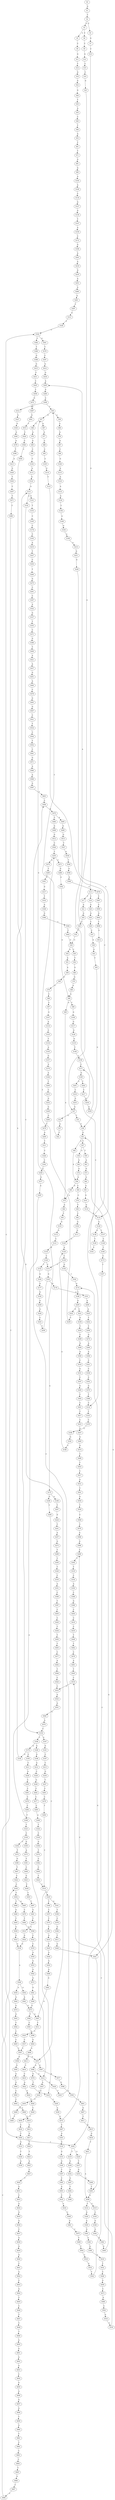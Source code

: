 strict digraph  {
	S0 -> S1 [ label = G ];
	S1 -> S2 [ label = T ];
	S2 -> S3 [ label = G ];
	S2 -> S4 [ label = C ];
	S3 -> S5 [ label = A ];
	S3 -> S6 [ label = C ];
	S4 -> S7 [ label = G ];
	S5 -> S8 [ label = C ];
	S6 -> S9 [ label = C ];
	S7 -> S10 [ label = C ];
	S8 -> S11 [ label = G ];
	S9 -> S12 [ label = G ];
	S10 -> S13 [ label = G ];
	S11 -> S14 [ label = T ];
	S12 -> S15 [ label = C ];
	S13 -> S16 [ label = C ];
	S13 -> S17 [ label = T ];
	S14 -> S18 [ label = G ];
	S15 -> S19 [ label = C ];
	S16 -> S20 [ label = A ];
	S17 -> S21 [ label = A ];
	S18 -> S22 [ label = G ];
	S19 -> S23 [ label = G ];
	S20 -> S24 [ label = G ];
	S21 -> S25 [ label = G ];
	S22 -> S26 [ label = G ];
	S23 -> S27 [ label = G ];
	S24 -> S28 [ label = C ];
	S25 -> S29 [ label = C ];
	S26 -> S30 [ label = T ];
	S27 -> S31 [ label = T ];
	S27 -> S32 [ label = A ];
	S28 -> S33 [ label = C ];
	S29 -> S34 [ label = C ];
	S30 -> S35 [ label = A ];
	S31 -> S36 [ label = G ];
	S32 -> S37 [ label = A ];
	S33 -> S38 [ label = G ];
	S34 -> S39 [ label = G ];
	S35 -> S40 [ label = C ];
	S36 -> S41 [ label = G ];
	S37 -> S42 [ label = C ];
	S38 -> S43 [ label = G ];
	S39 -> S44 [ label = A ];
	S39 -> S45 [ label = C ];
	S40 -> S46 [ label = T ];
	S41 -> S47 [ label = T ];
	S41 -> S48 [ label = A ];
	S42 -> S49 [ label = T ];
	S43 -> S50 [ label = T ];
	S44 -> S51 [ label = A ];
	S45 -> S52 [ label = T ];
	S46 -> S53 [ label = A ];
	S47 -> S54 [ label = G ];
	S47 -> S55 [ label = T ];
	S48 -> S56 [ label = A ];
	S49 -> S57 [ label = G ];
	S49 -> S58 [ label = A ];
	S50 -> S36 [ label = G ];
	S51 -> S59 [ label = A ];
	S52 -> S60 [ label = G ];
	S53 -> S61 [ label = T ];
	S54 -> S62 [ label = G ];
	S55 -> S63 [ label = A ];
	S56 -> S64 [ label = C ];
	S56 -> S65 [ label = G ];
	S57 -> S66 [ label = C ];
	S57 -> S67 [ label = G ];
	S58 -> S68 [ label = C ];
	S59 -> S69 [ label = C ];
	S60 -> S70 [ label = G ];
	S61 -> S71 [ label = T ];
	S62 -> S72 [ label = A ];
	S63 -> S73 [ label = G ];
	S64 -> S74 [ label = C ];
	S65 -> S75 [ label = A ];
	S66 -> S76 [ label = A ];
	S67 -> S77 [ label = A ];
	S68 -> S78 [ label = A ];
	S69 -> S79 [ label = C ];
	S70 -> S80 [ label = A ];
	S71 -> S81 [ label = G ];
	S72 -> S56 [ label = A ];
	S73 -> S82 [ label = A ];
	S74 -> S83 [ label = T ];
	S75 -> S84 [ label = A ];
	S76 -> S85 [ label = A ];
	S77 -> S86 [ label = C ];
	S78 -> S87 [ label = A ];
	S79 -> S88 [ label = C ];
	S80 -> S89 [ label = A ];
	S81 -> S90 [ label = G ];
	S82 -> S91 [ label = A ];
	S83 -> S92 [ label = C ];
	S84 -> S93 [ label = C ];
	S85 -> S94 [ label = C ];
	S86 -> S95 [ label = C ];
	S87 -> S96 [ label = C ];
	S88 -> S97 [ label = C ];
	S89 -> S98 [ label = T ];
	S89 -> S99 [ label = G ];
	S90 -> S100 [ label = A ];
	S91 -> S101 [ label = G ];
	S92 -> S102 [ label = G ];
	S93 -> S103 [ label = G ];
	S94 -> S104 [ label = C ];
	S95 -> S105 [ label = C ];
	S96 -> S106 [ label = G ];
	S97 -> S107 [ label = G ];
	S98 -> S108 [ label = G ];
	S99 -> S75 [ label = A ];
	S100 -> S109 [ label = A ];
	S101 -> S110 [ label = G ];
	S102 -> S111 [ label = G ];
	S103 -> S112 [ label = G ];
	S104 -> S113 [ label = A ];
	S105 -> S114 [ label = G ];
	S106 -> S115 [ label = A ];
	S107 -> S116 [ label = A ];
	S108 -> S117 [ label = G ];
	S109 -> S118 [ label = C ];
	S110 -> S119 [ label = G ];
	S111 -> S120 [ label = C ];
	S112 -> S121 [ label = C ];
	S113 -> S122 [ label = G ];
	S114 -> S123 [ label = T ];
	S115 -> S124 [ label = A ];
	S116 -> S125 [ label = C ];
	S117 -> S126 [ label = G ];
	S118 -> S127 [ label = G ];
	S119 -> S128 [ label = G ];
	S120 -> S129 [ label = A ];
	S121 -> S130 [ label = A ];
	S122 -> S131 [ label = A ];
	S123 -> S132 [ label = C ];
	S124 -> S133 [ label = A ];
	S125 -> S134 [ label = T ];
	S126 -> S135 [ label = G ];
	S127 -> S136 [ label = G ];
	S128 -> S137 [ label = T ];
	S128 -> S138 [ label = G ];
	S129 -> S139 [ label = C ];
	S130 -> S140 [ label = C ];
	S131 -> S141 [ label = C ];
	S131 -> S142 [ label = A ];
	S132 -> S143 [ label = T ];
	S133 -> S144 [ label = A ];
	S134 -> S145 [ label = A ];
	S135 -> S146 [ label = T ];
	S136 -> S147 [ label = T ];
	S137 -> S148 [ label = C ];
	S138 -> S149 [ label = T ];
	S139 -> S150 [ label = G ];
	S139 -> S151 [ label = C ];
	S140 -> S151 [ label = C ];
	S140 -> S152 [ label = T ];
	S141 -> S153 [ label = T ];
	S142 -> S154 [ label = C ];
	S143 -> S155 [ label = C ];
	S144 -> S156 [ label = C ];
	S145 -> S157 [ label = G ];
	S146 -> S158 [ label = C ];
	S147 -> S159 [ label = A ];
	S148 -> S160 [ label = T ];
	S149 -> S161 [ label = C ];
	S150 -> S162 [ label = C ];
	S151 -> S163 [ label = G ];
	S152 -> S164 [ label = G ];
	S153 -> S165 [ label = C ];
	S154 -> S166 [ label = C ];
	S154 -> S167 [ label = A ];
	S155 -> S168 [ label = G ];
	S156 -> S169 [ label = A ];
	S157 -> S170 [ label = A ];
	S158 -> S171 [ label = C ];
	S159 -> S172 [ label = C ];
	S160 -> S173 [ label = C ];
	S161 -> S171 [ label = C ];
	S162 -> S174 [ label = G ];
	S163 -> S175 [ label = A ];
	S163 -> S176 [ label = G ];
	S164 -> S177 [ label = G ];
	S165 -> S178 [ label = C ];
	S166 -> S179 [ label = A ];
	S166 -> S180 [ label = G ];
	S167 -> S181 [ label = G ];
	S168 -> S182 [ label = G ];
	S169 -> S183 [ label = G ];
	S170 -> S184 [ label = A ];
	S171 -> S185 [ label = G ];
	S172 -> S186 [ label = G ];
	S173 -> S187 [ label = T ];
	S174 -> S188 [ label = C ];
	S175 -> S189 [ label = G ];
	S175 -> S190 [ label = A ];
	S176 -> S191 [ label = G ];
	S177 -> S192 [ label = G ];
	S178 -> S193 [ label = C ];
	S179 -> S194 [ label = G ];
	S179 -> S195 [ label = C ];
	S180 -> S196 [ label = G ];
	S181 -> S197 [ label = C ];
	S182 -> S198 [ label = C ];
	S183 -> S199 [ label = A ];
	S184 -> S200 [ label = T ];
	S185 -> S201 [ label = C ];
	S185 -> S202 [ label = T ];
	S186 -> S203 [ label = A ];
	S187 -> S204 [ label = C ];
	S188 -> S205 [ label = G ];
	S189 -> S206 [ label = T ];
	S190 -> S207 [ label = T ];
	S191 -> S208 [ label = A ];
	S192 -> S209 [ label = A ];
	S193 -> S210 [ label = A ];
	S194 -> S131 [ label = A ];
	S195 -> S211 [ label = C ];
	S196 -> S212 [ label = A ];
	S197 -> S213 [ label = C ];
	S198 -> S129 [ label = A ];
	S199 -> S214 [ label = A ];
	S200 -> S215 [ label = C ];
	S201 -> S216 [ label = C ];
	S202 -> S217 [ label = C ];
	S203 -> S218 [ label = A ];
	S204 -> S219 [ label = T ];
	S204 -> S220 [ label = G ];
	S205 -> S221 [ label = C ];
	S205 -> S222 [ label = G ];
	S206 -> S223 [ label = C ];
	S207 -> S224 [ label = G ];
	S208 -> S225 [ label = A ];
	S209 -> S226 [ label = A ];
	S210 -> S227 [ label = T ];
	S211 -> S228 [ label = A ];
	S212 -> S229 [ label = C ];
	S213 -> S230 [ label = G ];
	S214 -> S231 [ label = G ];
	S215 -> S232 [ label = G ];
	S216 -> S233 [ label = G ];
	S217 -> S234 [ label = G ];
	S218 -> S235 [ label = G ];
	S219 -> S236 [ label = G ];
	S220 -> S237 [ label = T ];
	S221 -> S238 [ label = G ];
	S222 -> S239 [ label = C ];
	S223 -> S240 [ label = C ];
	S224 -> S241 [ label = T ];
	S225 -> S242 [ label = T ];
	S226 -> S243 [ label = C ];
	S227 -> S244 [ label = C ];
	S228 -> S245 [ label = C ];
	S229 -> S246 [ label = G ];
	S230 -> S247 [ label = T ];
	S231 -> S248 [ label = G ];
	S232 -> S249 [ label = G ];
	S233 -> S27 [ label = G ];
	S234 -> S250 [ label = G ];
	S235 -> S251 [ label = A ];
	S236 -> S252 [ label = A ];
	S237 -> S253 [ label = G ];
	S238 -> S254 [ label = T ];
	S239 -> S255 [ label = T ];
	S240 -> S256 [ label = A ];
	S241 -> S257 [ label = A ];
	S242 -> S258 [ label = T ];
	S243 -> S259 [ label = T ];
	S244 -> S260 [ label = T ];
	S245 -> S261 [ label = C ];
	S246 -> S262 [ label = C ];
	S247 -> S263 [ label = C ];
	S248 -> S119 [ label = G ];
	S249 -> S264 [ label = G ];
	S250 -> S265 [ label = A ];
	S251 -> S266 [ label = A ];
	S252 -> S267 [ label = G ];
	S253 -> S268 [ label = G ];
	S254 -> S269 [ label = C ];
	S255 -> S270 [ label = A ];
	S255 -> S271 [ label = G ];
	S256 -> S272 [ label = G ];
	S257 -> S273 [ label = G ];
	S258 -> S274 [ label = G ];
	S259 -> S57 [ label = G ];
	S260 -> S275 [ label = G ];
	S261 -> S276 [ label = C ];
	S262 -> S277 [ label = C ];
	S263 -> S278 [ label = C ];
	S264 -> S279 [ label = T ];
	S265 -> S280 [ label = A ];
	S266 -> S281 [ label = G ];
	S267 -> S282 [ label = T ];
	S268 -> S283 [ label = T ];
	S269 -> S284 [ label = G ];
	S270 -> S285 [ label = T ];
	S271 -> S286 [ label = G ];
	S272 -> S287 [ label = T ];
	S272 -> S288 [ label = C ];
	S273 -> S289 [ label = T ];
	S274 -> S290 [ label = A ];
	S275 -> S291 [ label = C ];
	S276 -> S292 [ label = C ];
	S277 -> S293 [ label = C ];
	S278 -> S294 [ label = T ];
	S279 -> S295 [ label = A ];
	S280 -> S296 [ label = C ];
	S281 -> S297 [ label = T ];
	S282 -> S298 [ label = A ];
	S283 -> S299 [ label = A ];
	S284 -> S300 [ label = A ];
	S285 -> S301 [ label = A ];
	S286 -> S302 [ label = A ];
	S287 -> S303 [ label = A ];
	S288 -> S304 [ label = T ];
	S289 -> S305 [ label = T ];
	S290 -> S306 [ label = A ];
	S291 -> S307 [ label = C ];
	S292 -> S308 [ label = T ];
	S293 -> S309 [ label = A ];
	S294 -> S310 [ label = C ];
	S295 -> S311 [ label = T ];
	S296 -> S312 [ label = A ];
	S296 -> S49 [ label = T ];
	S297 -> S313 [ label = G ];
	S299 -> S314 [ label = T ];
	S299 -> S315 [ label = C ];
	S300 -> S316 [ label = C ];
	S301 -> S317 [ label = G ];
	S302 -> S89 [ label = A ];
	S303 -> S318 [ label = G ];
	S304 -> S319 [ label = T ];
	S305 -> S320 [ label = T ];
	S306 -> S321 [ label = C ];
	S307 -> S322 [ label = A ];
	S308 -> S323 [ label = T ];
	S309 -> S324 [ label = T ];
	S310 -> S325 [ label = T ];
	S311 -> S326 [ label = C ];
	S312 -> S327 [ label = G ];
	S313 -> S328 [ label = T ];
	S314 -> S329 [ label = G ];
	S315 -> S330 [ label = C ];
	S316 -> S331 [ label = G ];
	S317 -> S332 [ label = T ];
	S318 -> S333 [ label = G ];
	S319 -> S334 [ label = C ];
	S320 -> S335 [ label = C ];
	S321 -> S336 [ label = C ];
	S322 -> S337 [ label = G ];
	S323 -> S338 [ label = C ];
	S324 -> S339 [ label = C ];
	S325 -> S340 [ label = T ];
	S325 -> S341 [ label = G ];
	S326 -> S342 [ label = C ];
	S327 -> S343 [ label = G ];
	S328 -> S344 [ label = C ];
	S329 -> S345 [ label = A ];
	S330 -> S346 [ label = G ];
	S331 -> S347 [ label = C ];
	S332 -> S348 [ label = A ];
	S333 -> S349 [ label = G ];
	S334 -> S350 [ label = A ];
	S335 -> S351 [ label = A ];
	S336 -> S352 [ label = C ];
	S337 -> S353 [ label = T ];
	S338 -> S354 [ label = C ];
	S338 -> S355 [ label = G ];
	S339 -> S356 [ label = G ];
	S340 -> S357 [ label = C ];
	S341 -> S358 [ label = T ];
	S342 -> S359 [ label = C ];
	S343 -> S360 [ label = A ];
	S344 -> S361 [ label = G ];
	S344 -> S362 [ label = C ];
	S345 -> S363 [ label = G ];
	S346 -> S364 [ label = G ];
	S347 -> S365 [ label = G ];
	S348 -> S366 [ label = G ];
	S349 -> S367 [ label = T ];
	S350 -> S368 [ label = C ];
	S351 -> S369 [ label = C ];
	S352 -> S370 [ label = G ];
	S353 -> S371 [ label = C ];
	S354 -> S372 [ label = T ];
	S355 -> S373 [ label = A ];
	S356 -> S374 [ label = T ];
	S357 -> S375 [ label = T ];
	S358 -> S376 [ label = C ];
	S359 -> S377 [ label = G ];
	S360 -> S378 [ label = A ];
	S361 -> S379 [ label = T ];
	S362 -> S380 [ label = T ];
	S363 -> S381 [ label = C ];
	S364 -> S382 [ label = T ];
	S365 -> S383 [ label = C ];
	S366 -> S384 [ label = C ];
	S367 -> S385 [ label = C ];
	S368 -> S386 [ label = G ];
	S369 -> S387 [ label = T ];
	S370 -> S388 [ label = T ];
	S371 -> S389 [ label = G ];
	S372 -> S390 [ label = G ];
	S373 -> S391 [ label = T ];
	S374 -> S392 [ label = C ];
	S375 -> S393 [ label = C ];
	S376 -> S394 [ label = G ];
	S377 -> S395 [ label = A ];
	S378 -> S396 [ label = T ];
	S379 -> S397 [ label = C ];
	S380 -> S398 [ label = G ];
	S381 -> S399 [ label = G ];
	S382 -> S400 [ label = G ];
	S383 -> S401 [ label = C ];
	S384 -> S402 [ label = C ];
	S385 -> S403 [ label = A ];
	S386 -> S404 [ label = C ];
	S387 -> S405 [ label = C ];
	S388 -> S132 [ label = C ];
	S389 -> S406 [ label = T ];
	S390 -> S407 [ label = T ];
	S391 -> S408 [ label = C ];
	S392 -> S409 [ label = C ];
	S393 -> S410 [ label = G ];
	S394 -> S411 [ label = T ];
	S395 -> S412 [ label = A ];
	S396 -> S413 [ label = A ];
	S397 -> S414 [ label = G ];
	S398 -> S415 [ label = G ];
	S399 -> S416 [ label = G ];
	S400 -> S41 [ label = G ];
	S401 -> S417 [ label = T ];
	S402 -> S39 [ label = G ];
	S403 -> S418 [ label = C ];
	S404 -> S419 [ label = C ];
	S405 -> S420 [ label = C ];
	S406 -> S421 [ label = A ];
	S407 -> S422 [ label = C ];
	S408 -> S423 [ label = G ];
	S409 -> S424 [ label = T ];
	S410 -> S425 [ label = G ];
	S411 -> S426 [ label = G ];
	S412 -> S427 [ label = A ];
	S412 -> S428 [ label = G ];
	S413 -> S429 [ label = G ];
	S414 -> S430 [ label = G ];
	S415 -> S431 [ label = C ];
	S416 -> S432 [ label = T ];
	S417 -> S433 [ label = C ];
	S418 -> S434 [ label = T ];
	S419 -> S435 [ label = C ];
	S420 -> S436 [ label = T ];
	S421 -> S437 [ label = A ];
	S422 -> S438 [ label = C ];
	S423 -> S439 [ label = T ];
	S424 -> S310 [ label = C ];
	S425 -> S440 [ label = A ];
	S426 -> S441 [ label = G ];
	S427 -> S442 [ label = G ];
	S428 -> S443 [ label = T ];
	S429 -> S444 [ label = T ];
	S430 -> S265 [ label = A ];
	S431 -> S445 [ label = C ];
	S432 -> S446 [ label = C ];
	S433 -> S447 [ label = G ];
	S434 -> S448 [ label = C ];
	S435 -> S449 [ label = T ];
	S436 -> S450 [ label = T ];
	S437 -> S451 [ label = G ];
	S438 -> S452 [ label = T ];
	S439 -> S453 [ label = T ];
	S440 -> S454 [ label = G ];
	S441 -> S283 [ label = T ];
	S442 -> S455 [ label = T ];
	S443 -> S456 [ label = C ];
	S444 -> S457 [ label = C ];
	S445 -> S458 [ label = T ];
	S446 -> S459 [ label = G ];
	S447 -> S460 [ label = G ];
	S448 -> S461 [ label = G ];
	S449 -> S462 [ label = T ];
	S450 -> S463 [ label = T ];
	S451 -> S464 [ label = A ];
	S452 -> S465 [ label = A ];
	S452 -> S466 [ label = T ];
	S453 -> S467 [ label = T ];
	S454 -> S468 [ label = A ];
	S455 -> S469 [ label = G ];
	S456 -> S470 [ label = G ];
	S457 -> S471 [ label = T ];
	S458 -> S472 [ label = G ];
	S459 -> S473 [ label = C ];
	S460 -> S474 [ label = G ];
	S461 -> S475 [ label = C ];
	S462 -> S476 [ label = C ];
	S463 -> S477 [ label = C ];
	S464 -> S478 [ label = C ];
	S465 -> S479 [ label = C ];
	S466 -> S480 [ label = G ];
	S467 -> S481 [ label = G ];
	S468 -> S482 [ label = G ];
	S469 -> S483 [ label = T ];
	S470 -> S484 [ label = C ];
	S470 -> S485 [ label = A ];
	S471 -> S486 [ label = C ];
	S472 -> S487 [ label = G ];
	S473 -> S488 [ label = A ];
	S474 -> S489 [ label = C ];
	S475 -> S490 [ label = T ];
	S476 -> S491 [ label = A ];
	S477 -> S492 [ label = A ];
	S478 -> S493 [ label = G ];
	S479 -> S494 [ label = T ];
	S480 -> S495 [ label = T ];
	S481 -> S496 [ label = T ];
	S482 -> S497 [ label = G ];
	S483 -> S344 [ label = C ];
	S484 -> S498 [ label = G ];
	S485 -> S499 [ label = G ];
	S486 -> S500 [ label = T ];
	S487 -> S501 [ label = G ];
	S488 -> S502 [ label = C ];
	S489 -> S503 [ label = T ];
	S490 -> S504 [ label = T ];
	S491 -> S505 [ label = T ];
	S492 -> S506 [ label = T ];
	S493 -> S507 [ label = G ];
	S494 -> S508 [ label = A ];
	S495 -> S509 [ label = A ];
	S496 -> S510 [ label = A ];
	S497 -> S511 [ label = T ];
	S498 -> S512 [ label = G ];
	S499 -> S513 [ label = G ];
	S500 -> S204 [ label = C ];
	S500 -> S514 [ label = G ];
	S501 -> S515 [ label = T ];
	S502 -> S516 [ label = G ];
	S503 -> S517 [ label = C ];
	S504 -> S518 [ label = C ];
	S505 -> S519 [ label = C ];
	S506 -> S520 [ label = C ];
	S507 -> S521 [ label = C ];
	S508 -> S522 [ label = C ];
	S509 -> S523 [ label = G ];
	S510 -> S524 [ label = G ];
	S511 -> S525 [ label = C ];
	S512 -> S526 [ label = C ];
	S513 -> S527 [ label = T ];
	S514 -> S528 [ label = T ];
	S515 -> S529 [ label = C ];
	S516 -> S530 [ label = C ];
	S517 -> S531 [ label = A ];
	S518 -> S532 [ label = A ];
	S519 -> S533 [ label = C ];
	S520 -> S533 [ label = C ];
	S521 -> S534 [ label = T ];
	S522 -> S535 [ label = C ];
	S523 -> S536 [ label = G ];
	S524 -> S536 [ label = G ];
	S525 -> S537 [ label = C ];
	S526 -> S255 [ label = T ];
	S527 -> S538 [ label = A ];
	S528 -> S539 [ label = A ];
	S529 -> S540 [ label = C ];
	S530 -> S174 [ label = G ];
	S531 -> S541 [ label = C ];
	S532 -> S542 [ label = T ];
	S533 -> S543 [ label = A ];
	S534 -> S544 [ label = C ];
	S535 -> S545 [ label = A ];
	S536 -> S546 [ label = A ];
	S537 -> S547 [ label = C ];
	S538 -> S548 [ label = T ];
	S540 -> S549 [ label = C ];
	S541 -> S550 [ label = G ];
	S542 -> S519 [ label = C ];
	S543 -> S551 [ label = G ];
	S544 -> S552 [ label = T ];
	S545 -> S553 [ label = G ];
	S546 -> S554 [ label = G ];
	S546 -> S555 [ label = A ];
	S547 -> S556 [ label = A ];
	S547 -> S557 [ label = G ];
	S548 -> S558 [ label = A ];
	S549 -> S557 [ label = G ];
	S550 -> S559 [ label = T ];
	S551 -> S560 [ label = A ];
	S552 -> S561 [ label = C ];
	S553 -> S562 [ label = G ];
	S554 -> S563 [ label = A ];
	S555 -> S564 [ label = A ];
	S556 -> S565 [ label = G ];
	S557 -> S566 [ label = A ];
	S557 -> S567 [ label = G ];
	S558 -> S568 [ label = A ];
	S559 -> S569 [ label = C ];
	S560 -> S570 [ label = A ];
	S561 -> S571 [ label = G ];
	S562 -> S572 [ label = A ];
	S563 -> S573 [ label = G ];
	S564 -> S574 [ label = G ];
	S565 -> S575 [ label = A ];
	S566 -> S576 [ label = G ];
	S566 -> S412 [ label = A ];
	S567 -> S577 [ label = A ];
	S568 -> S578 [ label = G ];
	S569 -> S579 [ label = C ];
	S570 -> S154 [ label = C ];
	S571 -> S580 [ label = A ];
	S572 -> S581 [ label = G ];
	S573 -> S582 [ label = T ];
	S573 -> S497 [ label = G ];
	S574 -> S583 [ label = G ];
	S575 -> S584 [ label = G ];
	S576 -> S585 [ label = T ];
	S577 -> S586 [ label = G ];
	S578 -> S587 [ label = T ];
	S579 -> S588 [ label = A ];
	S580 -> S589 [ label = A ];
	S581 -> S590 [ label = A ];
	S582 -> S591 [ label = C ];
	S583 -> S592 [ label = T ];
	S584 -> S593 [ label = C ];
	S585 -> S223 [ label = C ];
	S586 -> S594 [ label = G ];
	S587 -> S595 [ label = C ];
	S588 -> S596 [ label = G ];
	S589 -> S597 [ label = G ];
	S590 -> S573 [ label = G ];
	S591 -> S598 [ label = A ];
	S592 -> S599 [ label = C ];
	S593 -> S600 [ label = C ];
	S594 -> S601 [ label = C ];
	S595 -> S602 [ label = G ];
	S596 -> S288 [ label = C ];
	S597 -> S603 [ label = T ];
	S598 -> S604 [ label = G ];
	S599 -> S605 [ label = C ];
	S600 -> S606 [ label = A ];
	S601 -> S607 [ label = G ];
	S602 -> S608 [ label = T ];
	S603 -> S456 [ label = C ];
	S604 -> S609 [ label = G ];
	S605 -> S547 [ label = C ];
	S606 -> S610 [ label = C ];
	S607 -> S611 [ label = T ];
	S608 -> S612 [ label = G ];
	S609 -> S613 [ label = A ];
	S610 -> S614 [ label = G ];
	S611 -> S615 [ label = G ];
	S612 -> S441 [ label = G ];
	S613 -> S616 [ label = C ];
	S614 -> S617 [ label = G ];
	S615 -> S618 [ label = G ];
	S616 -> S619 [ label = C ];
	S617 -> S620 [ label = T ];
	S618 -> S621 [ label = T ];
	S619 -> S622 [ label = A ];
	S620 -> S623 [ label = T ];
	S621 -> S299 [ label = A ];
	S622 -> S624 [ label = G ];
	S623 -> S625 [ label = A ];
	S624 -> S626 [ label = T ];
	S625 -> S627 [ label = C ];
	S626 -> S628 [ label = C ];
	S627 -> S629 [ label = T ];
	S628 -> S630 [ label = T ];
	S629 -> S631 [ label = G ];
	S630 -> S632 [ label = C ];
	S631 -> S633 [ label = C ];
	S632 -> S500 [ label = T ];
	S633 -> S634 [ label = A ];
	S634 -> S635 [ label = G ];
	S635 -> S636 [ label = A ];
	S636 -> S637 [ label = C ];
	S637 -> S638 [ label = G ];
	S638 -> S639 [ label = G ];
	S639 -> S640 [ label = A ];
	S640 -> S641 [ label = C ];
	S641 -> S642 [ label = A ];
	S642 -> S643 [ label = C ];
	S643 -> S644 [ label = A ];
	S644 -> S645 [ label = C ];
	S645 -> S646 [ label = C ];
	S646 -> S647 [ label = T ];
	S647 -> S648 [ label = C ];
	S648 -> S649 [ label = T ];
	S649 -> S650 [ label = A ];
	S650 -> S651 [ label = G ];
	S651 -> S652 [ label = A ];
	S652 -> S653 [ label = A ];
	S653 -> S654 [ label = C ];
	S654 -> S655 [ label = G ];
	S655 -> S656 [ label = A ];
	S656 -> S657 [ label = G ];
	S657 -> S658 [ label = G ];
	S658 -> S659 [ label = T ];
	S659 -> S660 [ label = G ];
	S660 -> S661 [ label = T ];
	S661 -> S662 [ label = C ];
	S662 -> S663 [ label = C ];
	S663 -> S664 [ label = C ];
	S664 -> S665 [ label = T ];
	S665 -> S666 [ label = G ];
	S666 -> S667 [ label = T ];
	S667 -> S668 [ label = C ];
	S668 -> S438 [ label = C ];
}

